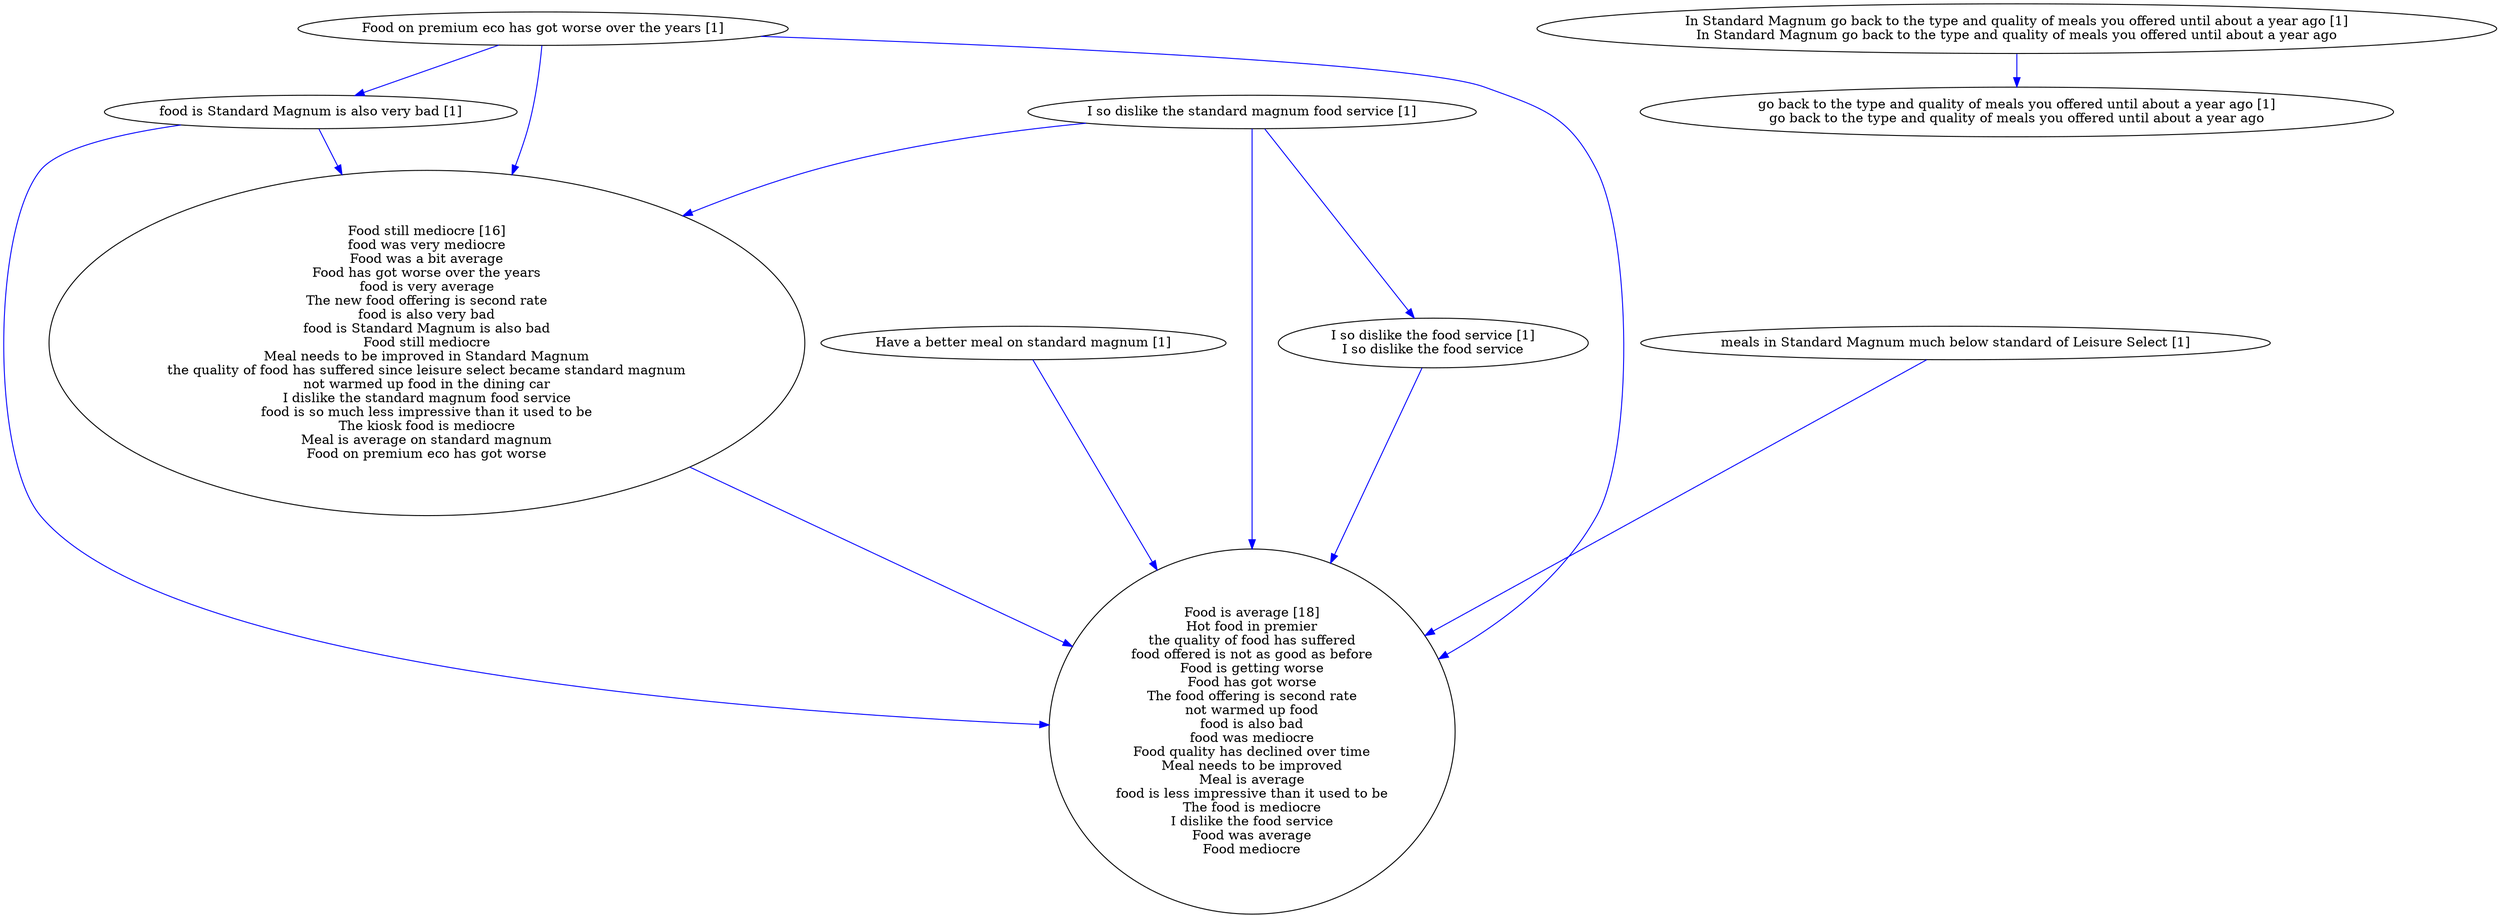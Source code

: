 digraph collapsedGraph {
"Food still mediocre [16]\nfood was very mediocre\nFood was a bit average\nFood has got worse over the years\nfood is very average\nThe new food offering is second rate\nfood is also very bad\nfood is Standard Magnum is also bad\nFood still mediocre\nMeal needs to be improved in Standard Magnum\nthe quality of food has suffered since leisure select became standard magnum\nnot warmed up food in the dining car\nI dislike the standard magnum food service\nfood is so much less impressive than it used to be\nThe kiosk food is mediocre\nMeal is average on standard magnum\nFood on premium eco has got worse""Food is average [18]\nHot food in premier\nthe quality of food has suffered\nfood offered is not as good as before\nFood is getting worse\nFood has got worse\nThe food offering is second rate\nnot warmed up food\nfood is also bad\nfood was mediocre\nFood quality has declined over time\nMeal needs to be improved\nMeal is average\nfood is less impressive than it used to be\nThe food is mediocre\nI dislike the food service\nFood was average\nFood mediocre""Food on premium eco has got worse over the years [1]""Have a better meal on standard magnum [1]""I so dislike the standard magnum food service [1]""I so dislike the food service [1]\nI so dislike the food service""In Standard Magnum go back to the type and quality of meals you offered until about a year ago [1]\nIn Standard Magnum go back to the type and quality of meals you offered until about a year ago""go back to the type and quality of meals you offered until about a year ago [1]\ngo back to the type and quality of meals you offered until about a year ago""food is Standard Magnum is also very bad [1]""meals in Standard Magnum much below standard of Leisure Select [1]""Food on premium eco has got worse over the years [1]" -> "Food is average [18]\nHot food in premier\nthe quality of food has suffered\nfood offered is not as good as before\nFood is getting worse\nFood has got worse\nThe food offering is second rate\nnot warmed up food\nfood is also bad\nfood was mediocre\nFood quality has declined over time\nMeal needs to be improved\nMeal is average\nfood is less impressive than it used to be\nThe food is mediocre\nI dislike the food service\nFood was average\nFood mediocre" [color=blue]
"Food still mediocre [16]\nfood was very mediocre\nFood was a bit average\nFood has got worse over the years\nfood is very average\nThe new food offering is second rate\nfood is also very bad\nfood is Standard Magnum is also bad\nFood still mediocre\nMeal needs to be improved in Standard Magnum\nthe quality of food has suffered since leisure select became standard magnum\nnot warmed up food in the dining car\nI dislike the standard magnum food service\nfood is so much less impressive than it used to be\nThe kiosk food is mediocre\nMeal is average on standard magnum\nFood on premium eco has got worse" -> "Food is average [18]\nHot food in premier\nthe quality of food has suffered\nfood offered is not as good as before\nFood is getting worse\nFood has got worse\nThe food offering is second rate\nnot warmed up food\nfood is also bad\nfood was mediocre\nFood quality has declined over time\nMeal needs to be improved\nMeal is average\nfood is less impressive than it used to be\nThe food is mediocre\nI dislike the food service\nFood was average\nFood mediocre" [color=blue]
"Food on premium eco has got worse over the years [1]" -> "Food still mediocre [16]\nfood was very mediocre\nFood was a bit average\nFood has got worse over the years\nfood is very average\nThe new food offering is second rate\nfood is also very bad\nfood is Standard Magnum is also bad\nFood still mediocre\nMeal needs to be improved in Standard Magnum\nthe quality of food has suffered since leisure select became standard magnum\nnot warmed up food in the dining car\nI dislike the standard magnum food service\nfood is so much less impressive than it used to be\nThe kiosk food is mediocre\nMeal is average on standard magnum\nFood on premium eco has got worse" [color=blue]
"I so dislike the standard magnum food service [1]" -> "Food still mediocre [16]\nfood was very mediocre\nFood was a bit average\nFood has got worse over the years\nfood is very average\nThe new food offering is second rate\nfood is also very bad\nfood is Standard Magnum is also bad\nFood still mediocre\nMeal needs to be improved in Standard Magnum\nthe quality of food has suffered since leisure select became standard magnum\nnot warmed up food in the dining car\nI dislike the standard magnum food service\nfood is so much less impressive than it used to be\nThe kiosk food is mediocre\nMeal is average on standard magnum\nFood on premium eco has got worse" [color=blue]
"I so dislike the standard magnum food service [1]" -> "I so dislike the food service [1]\nI so dislike the food service" [color=blue]
"I so dislike the food service [1]\nI so dislike the food service" -> "Food is average [18]\nHot food in premier\nthe quality of food has suffered\nfood offered is not as good as before\nFood is getting worse\nFood has got worse\nThe food offering is second rate\nnot warmed up food\nfood is also bad\nfood was mediocre\nFood quality has declined over time\nMeal needs to be improved\nMeal is average\nfood is less impressive than it used to be\nThe food is mediocre\nI dislike the food service\nFood was average\nFood mediocre" [color=blue]
"Have a better meal on standard magnum [1]" -> "Food is average [18]\nHot food in premier\nthe quality of food has suffered\nfood offered is not as good as before\nFood is getting worse\nFood has got worse\nThe food offering is second rate\nnot warmed up food\nfood is also bad\nfood was mediocre\nFood quality has declined over time\nMeal needs to be improved\nMeal is average\nfood is less impressive than it used to be\nThe food is mediocre\nI dislike the food service\nFood was average\nFood mediocre" [color=blue]
"I so dislike the standard magnum food service [1]" -> "Food is average [18]\nHot food in premier\nthe quality of food has suffered\nfood offered is not as good as before\nFood is getting worse\nFood has got worse\nThe food offering is second rate\nnot warmed up food\nfood is also bad\nfood was mediocre\nFood quality has declined over time\nMeal needs to be improved\nMeal is average\nfood is less impressive than it used to be\nThe food is mediocre\nI dislike the food service\nFood was average\nFood mediocre" [color=blue]
"In Standard Magnum go back to the type and quality of meals you offered until about a year ago [1]\nIn Standard Magnum go back to the type and quality of meals you offered until about a year ago" -> "go back to the type and quality of meals you offered until about a year ago [1]\ngo back to the type and quality of meals you offered until about a year ago" [color=blue]
"food is Standard Magnum is also very bad [1]" -> "Food is average [18]\nHot food in premier\nthe quality of food has suffered\nfood offered is not as good as before\nFood is getting worse\nFood has got worse\nThe food offering is second rate\nnot warmed up food\nfood is also bad\nfood was mediocre\nFood quality has declined over time\nMeal needs to be improved\nMeal is average\nfood is less impressive than it used to be\nThe food is mediocre\nI dislike the food service\nFood was average\nFood mediocre" [color=blue]
"Food on premium eco has got worse over the years [1]" -> "food is Standard Magnum is also very bad [1]" [color=blue]
"food is Standard Magnum is also very bad [1]" -> "Food still mediocre [16]\nfood was very mediocre\nFood was a bit average\nFood has got worse over the years\nfood is very average\nThe new food offering is second rate\nfood is also very bad\nfood is Standard Magnum is also bad\nFood still mediocre\nMeal needs to be improved in Standard Magnum\nthe quality of food has suffered since leisure select became standard magnum\nnot warmed up food in the dining car\nI dislike the standard magnum food service\nfood is so much less impressive than it used to be\nThe kiosk food is mediocre\nMeal is average on standard magnum\nFood on premium eco has got worse" [color=blue]
"meals in Standard Magnum much below standard of Leisure Select [1]" -> "Food is average [18]\nHot food in premier\nthe quality of food has suffered\nfood offered is not as good as before\nFood is getting worse\nFood has got worse\nThe food offering is second rate\nnot warmed up food\nfood is also bad\nfood was mediocre\nFood quality has declined over time\nMeal needs to be improved\nMeal is average\nfood is less impressive than it used to be\nThe food is mediocre\nI dislike the food service\nFood was average\nFood mediocre" [color=blue]
}